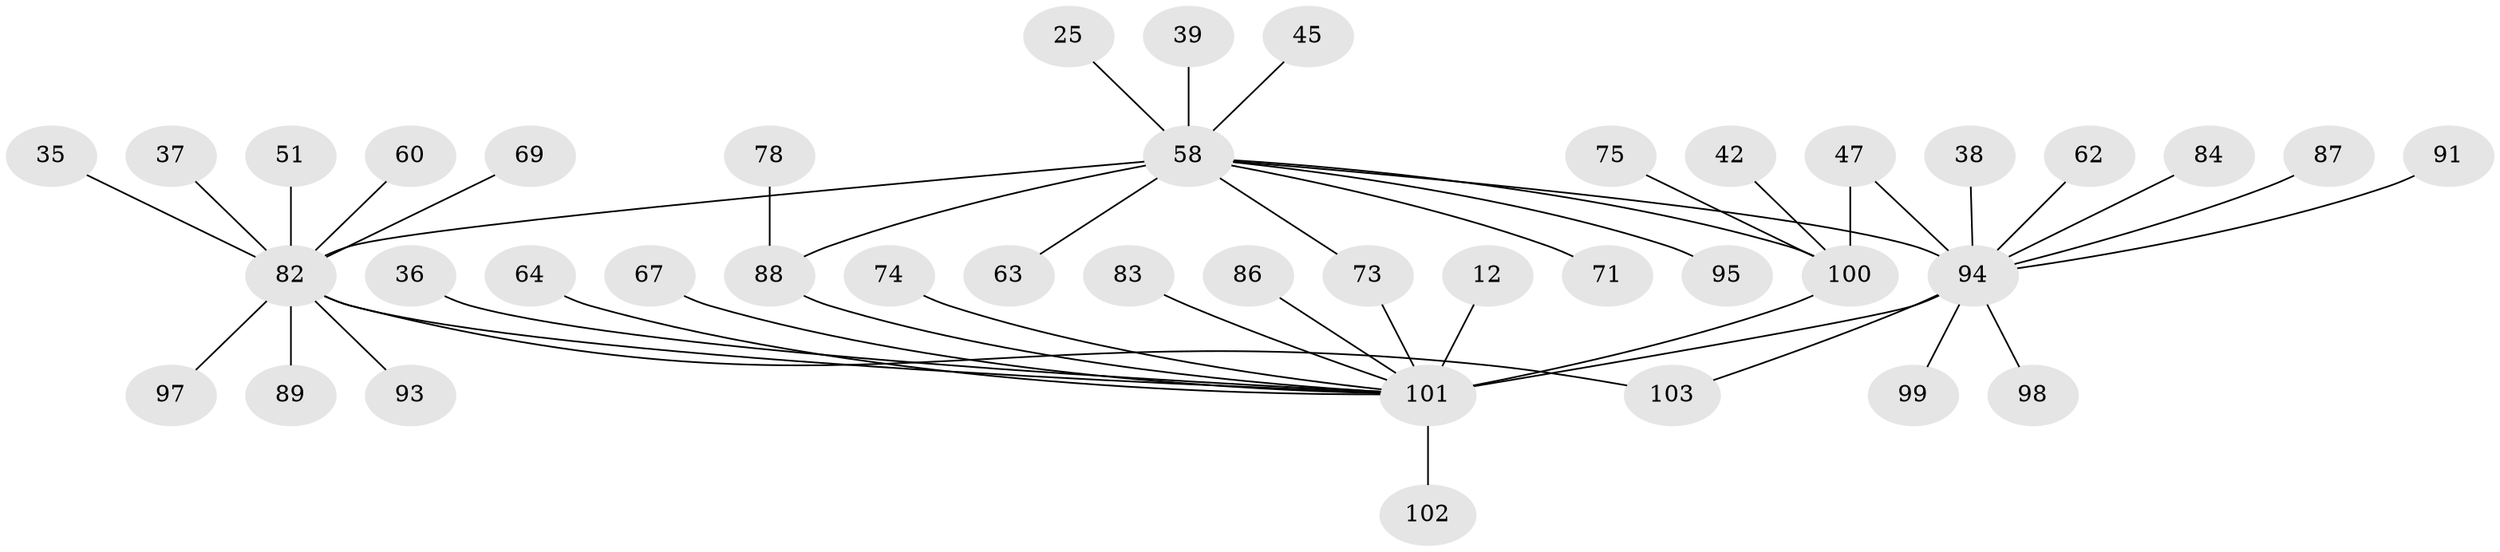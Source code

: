 // original degree distribution, {15: 0.009708737864077669, 14: 0.019417475728155338, 11: 0.009708737864077669, 6: 0.038834951456310676, 4: 0.06796116504854369, 9: 0.02912621359223301, 5: 0.02912621359223301, 3: 0.0970873786407767, 2: 0.23300970873786409, 1: 0.46601941747572817}
// Generated by graph-tools (version 1.1) at 2025/51/03/04/25 21:51:27]
// undirected, 41 vertices, 46 edges
graph export_dot {
graph [start="1"]
  node [color=gray90,style=filled];
  12;
  25;
  35;
  36 [super="+11"];
  37;
  38;
  39;
  42;
  45;
  47;
  51;
  58 [super="+4+1"];
  60;
  62;
  63;
  64 [super="+59"];
  67;
  69;
  71;
  73 [super="+57"];
  74;
  75;
  78;
  82 [super="+66+14+30"];
  83;
  84;
  86;
  87;
  88 [super="+50+54+70+81+76"];
  89;
  91;
  93 [super="+85"];
  94 [super="+21+13+41+40+90+80"];
  95;
  97;
  98;
  99;
  100 [super="+79+22+27+29+31"];
  101 [super="+92+96+10+52"];
  102;
  103 [super="+53"];
  12 -- 101 [weight=2];
  25 -- 58;
  35 -- 82;
  36 -- 101;
  37 -- 82;
  38 -- 94;
  39 -- 58;
  42 -- 100;
  45 -- 58;
  47 -- 94;
  47 -- 100;
  51 -- 82;
  58 -- 71;
  58 -- 95;
  58 -- 63;
  58 -- 94 [weight=3];
  58 -- 88 [weight=2];
  58 -- 73;
  58 -- 82 [weight=5];
  58 -- 100 [weight=2];
  60 -- 82;
  62 -- 94;
  64 -- 101;
  67 -- 101;
  69 -- 82;
  73 -- 101 [weight=3];
  74 -- 101;
  75 -- 100;
  78 -- 88;
  82 -- 101 [weight=4];
  82 -- 103;
  82 -- 97;
  82 -- 89;
  82 -- 93;
  83 -- 101;
  84 -- 94;
  86 -- 101;
  87 -- 94;
  88 -- 101 [weight=2];
  91 -- 94;
  94 -- 99;
  94 -- 98;
  94 -- 101 [weight=8];
  94 -- 103;
  100 -- 101 [weight=5];
  101 -- 102;
}
